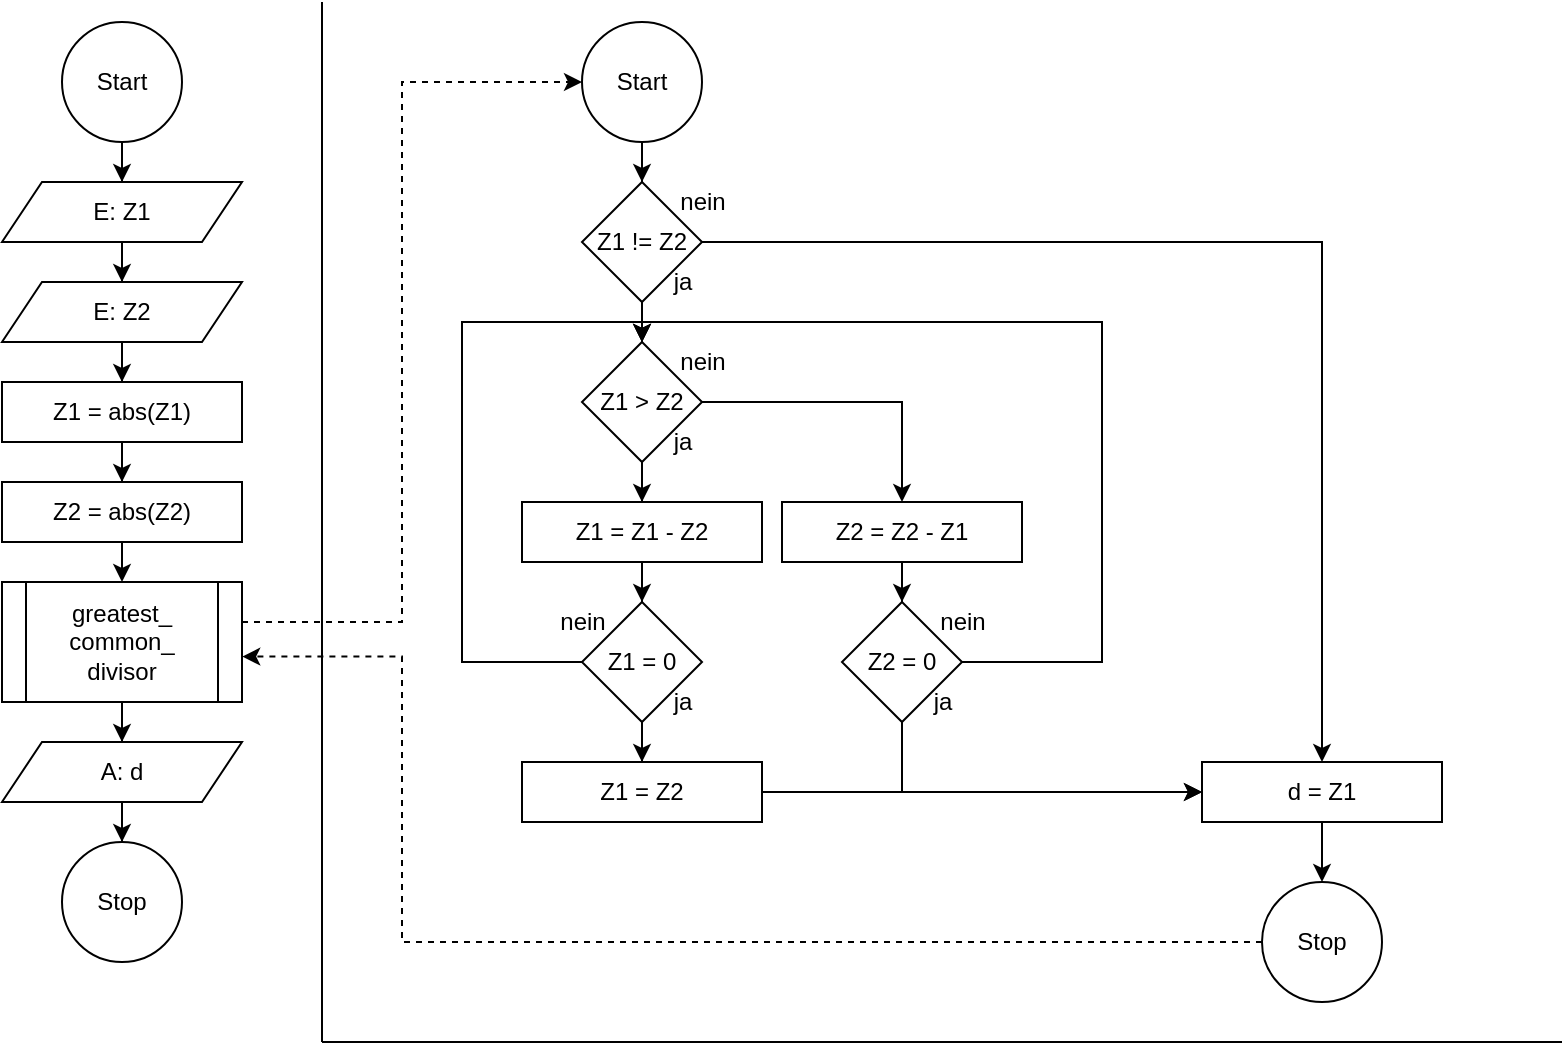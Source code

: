 <mxfile version="15.6.8" type="device"><diagram id="ERZnt38Bn-_MO0ocSCYE" name="Page-1"><mxGraphModel dx="1422" dy="762" grid="1" gridSize="10" guides="1" tooltips="1" connect="1" arrows="1" fold="1" page="1" pageScale="1" pageWidth="827" pageHeight="1169" math="0" shadow="0"><root><mxCell id="0"/><mxCell id="1" parent="0"/><mxCell id="dYUNDP3d6v2xipLOzlMl-4" value="" style="edgeStyle=orthogonalEdgeStyle;rounded=0;orthogonalLoop=1;jettySize=auto;html=1;" parent="1" source="dYUNDP3d6v2xipLOzlMl-1" target="dYUNDP3d6v2xipLOzlMl-3" edge="1"><mxGeometry relative="1" as="geometry"/></mxCell><mxCell id="dYUNDP3d6v2xipLOzlMl-1" value="Start" style="ellipse;whiteSpace=wrap;html=1;aspect=fixed;" parent="1" vertex="1"><mxGeometry x="70" y="10" width="60" height="60" as="geometry"/></mxCell><mxCell id="dYUNDP3d6v2xipLOzlMl-6" value="" style="edgeStyle=orthogonalEdgeStyle;rounded=0;orthogonalLoop=1;jettySize=auto;html=1;" parent="1" source="dYUNDP3d6v2xipLOzlMl-3" target="dYUNDP3d6v2xipLOzlMl-5" edge="1"><mxGeometry relative="1" as="geometry"/></mxCell><mxCell id="dYUNDP3d6v2xipLOzlMl-3" value="E: Z1" style="shape=parallelogram;perimeter=parallelogramPerimeter;whiteSpace=wrap;html=1;fixedSize=1;" parent="1" vertex="1"><mxGeometry x="40" y="90" width="120" height="30" as="geometry"/></mxCell><mxCell id="dYUNDP3d6v2xipLOzlMl-12" value="" style="edgeStyle=orthogonalEdgeStyle;rounded=0;orthogonalLoop=1;jettySize=auto;html=1;entryX=0.5;entryY=0;entryDx=0;entryDy=0;" parent="1" source="dYUNDP3d6v2xipLOzlMl-5" target="dYUNDP3d6v2xipLOzlMl-7" edge="1"><mxGeometry relative="1" as="geometry"/></mxCell><mxCell id="dYUNDP3d6v2xipLOzlMl-5" value="E: Z2" style="shape=parallelogram;perimeter=parallelogramPerimeter;whiteSpace=wrap;html=1;fixedSize=1;" parent="1" vertex="1"><mxGeometry x="40" y="140" width="120" height="30" as="geometry"/></mxCell><mxCell id="dYUNDP3d6v2xipLOzlMl-13" value="" style="edgeStyle=orthogonalEdgeStyle;rounded=0;orthogonalLoop=1;jettySize=auto;html=1;" parent="1" source="dYUNDP3d6v2xipLOzlMl-7" target="dYUNDP3d6v2xipLOzlMl-8" edge="1"><mxGeometry relative="1" as="geometry"/></mxCell><mxCell id="dYUNDP3d6v2xipLOzlMl-7" value="Z1 = abs(Z1)" style="rounded=0;whiteSpace=wrap;html=1;" parent="1" vertex="1"><mxGeometry x="40" y="190" width="120" height="30" as="geometry"/></mxCell><mxCell id="dYUNDP3d6v2xipLOzlMl-15" value="" style="edgeStyle=orthogonalEdgeStyle;rounded=0;orthogonalLoop=1;jettySize=auto;html=1;" parent="1" source="dYUNDP3d6v2xipLOzlMl-8" edge="1"><mxGeometry relative="1" as="geometry"><mxPoint x="100" y="290" as="targetPoint"/></mxGeometry></mxCell><mxCell id="dYUNDP3d6v2xipLOzlMl-8" value="&lt;span&gt;Z2 = abs(Z2)&lt;/span&gt;" style="rounded=0;whiteSpace=wrap;html=1;" parent="1" vertex="1"><mxGeometry x="40" y="240" width="120" height="30" as="geometry"/></mxCell><mxCell id="dYUNDP3d6v2xipLOzlMl-19" value="" style="edgeStyle=orthogonalEdgeStyle;rounded=0;orthogonalLoop=1;jettySize=auto;html=1;entryX=0.5;entryY=0;entryDx=0;entryDy=0;" parent="1" source="dYUNDP3d6v2xipLOzlMl-16" target="dYUNDP3d6v2xipLOzlMl-17" edge="1"><mxGeometry relative="1" as="geometry"/></mxCell><mxCell id="dYUNDP3d6v2xipLOzlMl-24" style="edgeStyle=orthogonalEdgeStyle;rounded=0;orthogonalLoop=1;jettySize=auto;html=1;entryX=0;entryY=0.5;entryDx=0;entryDy=0;dashed=1;" parent="1" source="dYUNDP3d6v2xipLOzlMl-16" target="dYUNDP3d6v2xipLOzlMl-21" edge="1"><mxGeometry relative="1" as="geometry"><Array as="points"><mxPoint x="240" y="310"/><mxPoint x="240" y="40"/></Array></mxGeometry></mxCell><mxCell id="dYUNDP3d6v2xipLOzlMl-16" value="greatest_&lt;br&gt;common_&lt;br&gt;divisor" style="shape=process;whiteSpace=wrap;html=1;backgroundOutline=1;" parent="1" vertex="1"><mxGeometry x="40" y="290" width="120" height="60" as="geometry"/></mxCell><mxCell id="dYUNDP3d6v2xipLOzlMl-20" value="" style="edgeStyle=orthogonalEdgeStyle;rounded=0;orthogonalLoop=1;jettySize=auto;html=1;" parent="1" source="dYUNDP3d6v2xipLOzlMl-17" target="dYUNDP3d6v2xipLOzlMl-18" edge="1"><mxGeometry relative="1" as="geometry"/></mxCell><mxCell id="dYUNDP3d6v2xipLOzlMl-17" value="A: d" style="shape=parallelogram;perimeter=parallelogramPerimeter;whiteSpace=wrap;html=1;fixedSize=1;" parent="1" vertex="1"><mxGeometry x="40" y="370" width="120" height="30" as="geometry"/></mxCell><mxCell id="dYUNDP3d6v2xipLOzlMl-18" value="Stop" style="ellipse;whiteSpace=wrap;html=1;aspect=fixed;" parent="1" vertex="1"><mxGeometry x="70" y="420" width="60" height="60" as="geometry"/></mxCell><mxCell id="dYUNDP3d6v2xipLOzlMl-26" value="" style="edgeStyle=orthogonalEdgeStyle;rounded=0;orthogonalLoop=1;jettySize=auto;html=1;" parent="1" source="dYUNDP3d6v2xipLOzlMl-21" target="dYUNDP3d6v2xipLOzlMl-25" edge="1"><mxGeometry relative="1" as="geometry"/></mxCell><mxCell id="dYUNDP3d6v2xipLOzlMl-21" value="Start" style="ellipse;whiteSpace=wrap;html=1;aspect=fixed;" parent="1" vertex="1"><mxGeometry x="330" y="10" width="60" height="60" as="geometry"/></mxCell><mxCell id="dYUNDP3d6v2xipLOzlMl-22" value="" style="endArrow=none;html=1;rounded=0;" parent="1" edge="1"><mxGeometry width="50" height="50" relative="1" as="geometry"><mxPoint x="200" y="520" as="sourcePoint"/><mxPoint x="200" as="targetPoint"/></mxGeometry></mxCell><mxCell id="dYUNDP3d6v2xipLOzlMl-23" value="" style="endArrow=none;html=1;rounded=0;" parent="1" edge="1"><mxGeometry width="50" height="50" relative="1" as="geometry"><mxPoint x="820" y="520" as="sourcePoint"/><mxPoint x="200" y="520" as="targetPoint"/></mxGeometry></mxCell><mxCell id="dYUNDP3d6v2xipLOzlMl-28" value="" style="edgeStyle=orthogonalEdgeStyle;rounded=0;orthogonalLoop=1;jettySize=auto;html=1;" parent="1" source="dYUNDP3d6v2xipLOzlMl-25" target="dYUNDP3d6v2xipLOzlMl-27" edge="1"><mxGeometry relative="1" as="geometry"/></mxCell><mxCell id="dYUNDP3d6v2xipLOzlMl-30" value="" style="edgeStyle=orthogonalEdgeStyle;rounded=0;orthogonalLoop=1;jettySize=auto;html=1;" parent="1" source="dYUNDP3d6v2xipLOzlMl-25" target="dYUNDP3d6v2xipLOzlMl-29" edge="1"><mxGeometry relative="1" as="geometry"/></mxCell><mxCell id="dYUNDP3d6v2xipLOzlMl-25" value="Z1 != Z2" style="rhombus;whiteSpace=wrap;html=1;" parent="1" vertex="1"><mxGeometry x="330" y="90" width="60" height="60" as="geometry"/></mxCell><mxCell id="Ibp1PVAmoBn6RQ6V-n94-9" value="" style="edgeStyle=orthogonalEdgeStyle;rounded=0;orthogonalLoop=1;jettySize=auto;html=1;" edge="1" parent="1" source="dYUNDP3d6v2xipLOzlMl-27" target="Ibp1PVAmoBn6RQ6V-n94-8"><mxGeometry relative="1" as="geometry"/></mxCell><mxCell id="dYUNDP3d6v2xipLOzlMl-27" value="d = Z1" style="rounded=0;whiteSpace=wrap;html=1;" parent="1" vertex="1"><mxGeometry x="640" y="380" width="120" height="30" as="geometry"/></mxCell><mxCell id="dYUNDP3d6v2xipLOzlMl-34" value="" style="edgeStyle=orthogonalEdgeStyle;rounded=0;orthogonalLoop=1;jettySize=auto;html=1;" parent="1" source="dYUNDP3d6v2xipLOzlMl-29" target="dYUNDP3d6v2xipLOzlMl-33" edge="1"><mxGeometry relative="1" as="geometry"/></mxCell><mxCell id="dYUNDP3d6v2xipLOzlMl-44" value="" style="edgeStyle=orthogonalEdgeStyle;rounded=0;orthogonalLoop=1;jettySize=auto;html=1;" parent="1" source="dYUNDP3d6v2xipLOzlMl-29" target="dYUNDP3d6v2xipLOzlMl-41" edge="1"><mxGeometry relative="1" as="geometry"/></mxCell><mxCell id="dYUNDP3d6v2xipLOzlMl-29" value="Z1 &amp;gt; Z2" style="rhombus;whiteSpace=wrap;html=1;" parent="1" vertex="1"><mxGeometry x="330" y="170" width="60" height="60" as="geometry"/></mxCell><mxCell id="dYUNDP3d6v2xipLOzlMl-31" value="ja" style="text;html=1;align=center;verticalAlign=middle;resizable=0;points=[];autosize=1;strokeColor=none;fillColor=none;" parent="1" vertex="1"><mxGeometry x="370" y="130" width="20" height="20" as="geometry"/></mxCell><mxCell id="dYUNDP3d6v2xipLOzlMl-32" value="nein" style="text;html=1;align=center;verticalAlign=middle;resizable=0;points=[];autosize=1;strokeColor=none;fillColor=none;" parent="1" vertex="1"><mxGeometry x="370" y="90" width="40" height="20" as="geometry"/></mxCell><mxCell id="dYUNDP3d6v2xipLOzlMl-37" value="" style="edgeStyle=orthogonalEdgeStyle;rounded=0;orthogonalLoop=1;jettySize=auto;html=1;" parent="1" source="dYUNDP3d6v2xipLOzlMl-33" target="dYUNDP3d6v2xipLOzlMl-36" edge="1"><mxGeometry relative="1" as="geometry"/></mxCell><mxCell id="dYUNDP3d6v2xipLOzlMl-33" value="Z1 = Z1 - Z2" style="rounded=0;whiteSpace=wrap;html=1;" parent="1" vertex="1"><mxGeometry x="300" y="250" width="120" height="30" as="geometry"/></mxCell><mxCell id="dYUNDP3d6v2xipLOzlMl-35" value="ja" style="text;html=1;align=center;verticalAlign=middle;resizable=0;points=[];autosize=1;strokeColor=none;fillColor=none;" parent="1" vertex="1"><mxGeometry x="370" y="210" width="20" height="20" as="geometry"/></mxCell><mxCell id="dYUNDP3d6v2xipLOzlMl-39" value="" style="edgeStyle=orthogonalEdgeStyle;rounded=0;orthogonalLoop=1;jettySize=auto;html=1;" parent="1" source="dYUNDP3d6v2xipLOzlMl-36" target="dYUNDP3d6v2xipLOzlMl-38" edge="1"><mxGeometry relative="1" as="geometry"/></mxCell><mxCell id="dYUNDP3d6v2xipLOzlMl-42" style="edgeStyle=orthogonalEdgeStyle;rounded=0;orthogonalLoop=1;jettySize=auto;html=1;entryX=0.5;entryY=0;entryDx=0;entryDy=0;" parent="1" source="dYUNDP3d6v2xipLOzlMl-36" target="dYUNDP3d6v2xipLOzlMl-29" edge="1"><mxGeometry relative="1" as="geometry"><mxPoint x="270" y="160" as="targetPoint"/><Array as="points"><mxPoint x="270" y="330"/><mxPoint x="270" y="160"/><mxPoint x="360" y="160"/></Array></mxGeometry></mxCell><mxCell id="dYUNDP3d6v2xipLOzlMl-36" value="Z1 = 0" style="rhombus;whiteSpace=wrap;html=1;" parent="1" vertex="1"><mxGeometry x="330" y="300" width="60" height="60" as="geometry"/></mxCell><mxCell id="Ibp1PVAmoBn6RQ6V-n94-12" style="edgeStyle=orthogonalEdgeStyle;rounded=0;orthogonalLoop=1;jettySize=auto;html=1;" edge="1" parent="1" source="dYUNDP3d6v2xipLOzlMl-38"><mxGeometry relative="1" as="geometry"><mxPoint x="640" y="395" as="targetPoint"/></mxGeometry></mxCell><mxCell id="dYUNDP3d6v2xipLOzlMl-38" value="Z1 = Z2" style="rounded=0;whiteSpace=wrap;html=1;" parent="1" vertex="1"><mxGeometry x="300" y="380" width="120" height="30" as="geometry"/></mxCell><mxCell id="dYUNDP3d6v2xipLOzlMl-40" value="ja" style="text;html=1;align=center;verticalAlign=middle;resizable=0;points=[];autosize=1;strokeColor=none;fillColor=none;" parent="1" vertex="1"><mxGeometry x="370" y="340" width="20" height="20" as="geometry"/></mxCell><mxCell id="dYUNDP3d6v2xipLOzlMl-47" value="" style="edgeStyle=orthogonalEdgeStyle;rounded=0;orthogonalLoop=1;jettySize=auto;html=1;" parent="1" source="dYUNDP3d6v2xipLOzlMl-41" target="dYUNDP3d6v2xipLOzlMl-46" edge="1"><mxGeometry relative="1" as="geometry"/></mxCell><mxCell id="dYUNDP3d6v2xipLOzlMl-41" value="Z2 = Z2 - Z1" style="rounded=0;whiteSpace=wrap;html=1;" parent="1" vertex="1"><mxGeometry x="430" y="250" width="120" height="30" as="geometry"/></mxCell><mxCell id="dYUNDP3d6v2xipLOzlMl-43" value="nein" style="text;html=1;align=center;verticalAlign=middle;resizable=0;points=[];autosize=1;strokeColor=none;fillColor=none;" parent="1" vertex="1"><mxGeometry x="310" y="300" width="40" height="20" as="geometry"/></mxCell><mxCell id="dYUNDP3d6v2xipLOzlMl-45" value="nein" style="text;html=1;align=center;verticalAlign=middle;resizable=0;points=[];autosize=1;strokeColor=none;fillColor=none;" parent="1" vertex="1"><mxGeometry x="370" y="170" width="40" height="20" as="geometry"/></mxCell><mxCell id="Ibp1PVAmoBn6RQ6V-n94-3" style="edgeStyle=orthogonalEdgeStyle;rounded=0;orthogonalLoop=1;jettySize=auto;html=1;" edge="1" parent="1" source="dYUNDP3d6v2xipLOzlMl-46"><mxGeometry relative="1" as="geometry"><mxPoint x="360" y="170" as="targetPoint"/><Array as="points"><mxPoint x="590" y="330"/><mxPoint x="590" y="160"/><mxPoint x="360" y="160"/></Array></mxGeometry></mxCell><mxCell id="Ibp1PVAmoBn6RQ6V-n94-5" style="edgeStyle=orthogonalEdgeStyle;rounded=0;orthogonalLoop=1;jettySize=auto;html=1;entryX=0;entryY=0.5;entryDx=0;entryDy=0;" edge="1" parent="1" source="dYUNDP3d6v2xipLOzlMl-46" target="dYUNDP3d6v2xipLOzlMl-27"><mxGeometry relative="1" as="geometry"><Array as="points"><mxPoint x="490" y="395"/></Array></mxGeometry></mxCell><mxCell id="dYUNDP3d6v2xipLOzlMl-46" value="Z2 = 0" style="rhombus;whiteSpace=wrap;html=1;" parent="1" vertex="1"><mxGeometry x="460" y="300" width="60" height="60" as="geometry"/></mxCell><mxCell id="Ibp1PVAmoBn6RQ6V-n94-4" value="nein" style="text;html=1;align=center;verticalAlign=middle;resizable=0;points=[];autosize=1;strokeColor=none;fillColor=none;" vertex="1" parent="1"><mxGeometry x="500" y="300" width="40" height="20" as="geometry"/></mxCell><mxCell id="Ibp1PVAmoBn6RQ6V-n94-6" value="ja" style="text;html=1;align=center;verticalAlign=middle;resizable=0;points=[];autosize=1;strokeColor=none;fillColor=none;" vertex="1" parent="1"><mxGeometry x="500" y="340" width="20" height="20" as="geometry"/></mxCell><mxCell id="Ibp1PVAmoBn6RQ6V-n94-11" style="edgeStyle=orthogonalEdgeStyle;rounded=0;orthogonalLoop=1;jettySize=auto;html=1;entryX=1.001;entryY=0.621;entryDx=0;entryDy=0;entryPerimeter=0;dashed=1;" edge="1" parent="1" source="Ibp1PVAmoBn6RQ6V-n94-8" target="dYUNDP3d6v2xipLOzlMl-16"><mxGeometry relative="1" as="geometry"><Array as="points"><mxPoint x="240" y="470"/><mxPoint x="240" y="327"/></Array></mxGeometry></mxCell><mxCell id="Ibp1PVAmoBn6RQ6V-n94-8" value="Stop" style="ellipse;whiteSpace=wrap;html=1;aspect=fixed;" vertex="1" parent="1"><mxGeometry x="670" y="440" width="60" height="60" as="geometry"/></mxCell></root></mxGraphModel></diagram></mxfile>